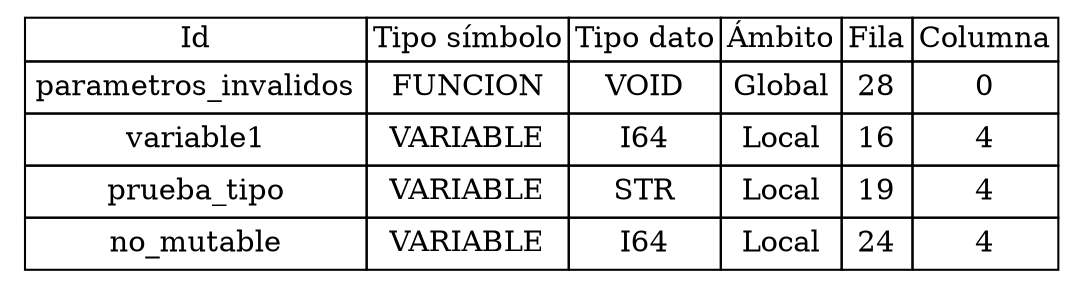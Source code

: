 
	digraph {
		tablaSimbolos [
		  shape=plaintext
		  label=<
			<table border='0' cellborder='1' color='black' cellspacing='0'>
			  <tr>
				  <td>Id</td>
				  <td>Tipo símbolo</td>
				  <td>Tipo dato</td>
				  <td>Ámbito</td>
				  <td>Fila</td>
				  <td>Columna</td>
			  </tr>
	
<tr>
<td cellpadding='4'>
parametros_invalidos
</td>
<td cellpadding='4'>FUNCION
</td>
<td cellpadding='4'>VOID
</td>
<td cellpadding='4'>Global
</td>
<td cellpadding='4'>
28
</td>
<td cellpadding='4'>
0
</td>
</tr>

<tr>
<td cellpadding='4'>
variable1
</td>
<td cellpadding='4'>VARIABLE
</td>
<td cellpadding='4'>I64
</td>
<td cellpadding='4'>Local
</td>
<td cellpadding='4'>
16
</td>
<td cellpadding='4'>
4
</td>
</tr>

<tr>
<td cellpadding='4'>
prueba_tipo
</td>
<td cellpadding='4'>VARIABLE
</td>
<td cellpadding='4'>STR
</td>
<td cellpadding='4'>Local
</td>
<td cellpadding='4'>
19
</td>
<td cellpadding='4'>
4
</td>
</tr>

<tr>
<td cellpadding='4'>
no_mutable
</td>
<td cellpadding='4'>VARIABLE
</td>
<td cellpadding='4'>I64
</td>
<td cellpadding='4'>Local
</td>
<td cellpadding='4'>
24
</td>
<td cellpadding='4'>
4
</td>
</tr>

		</table>
		>];
	}
	